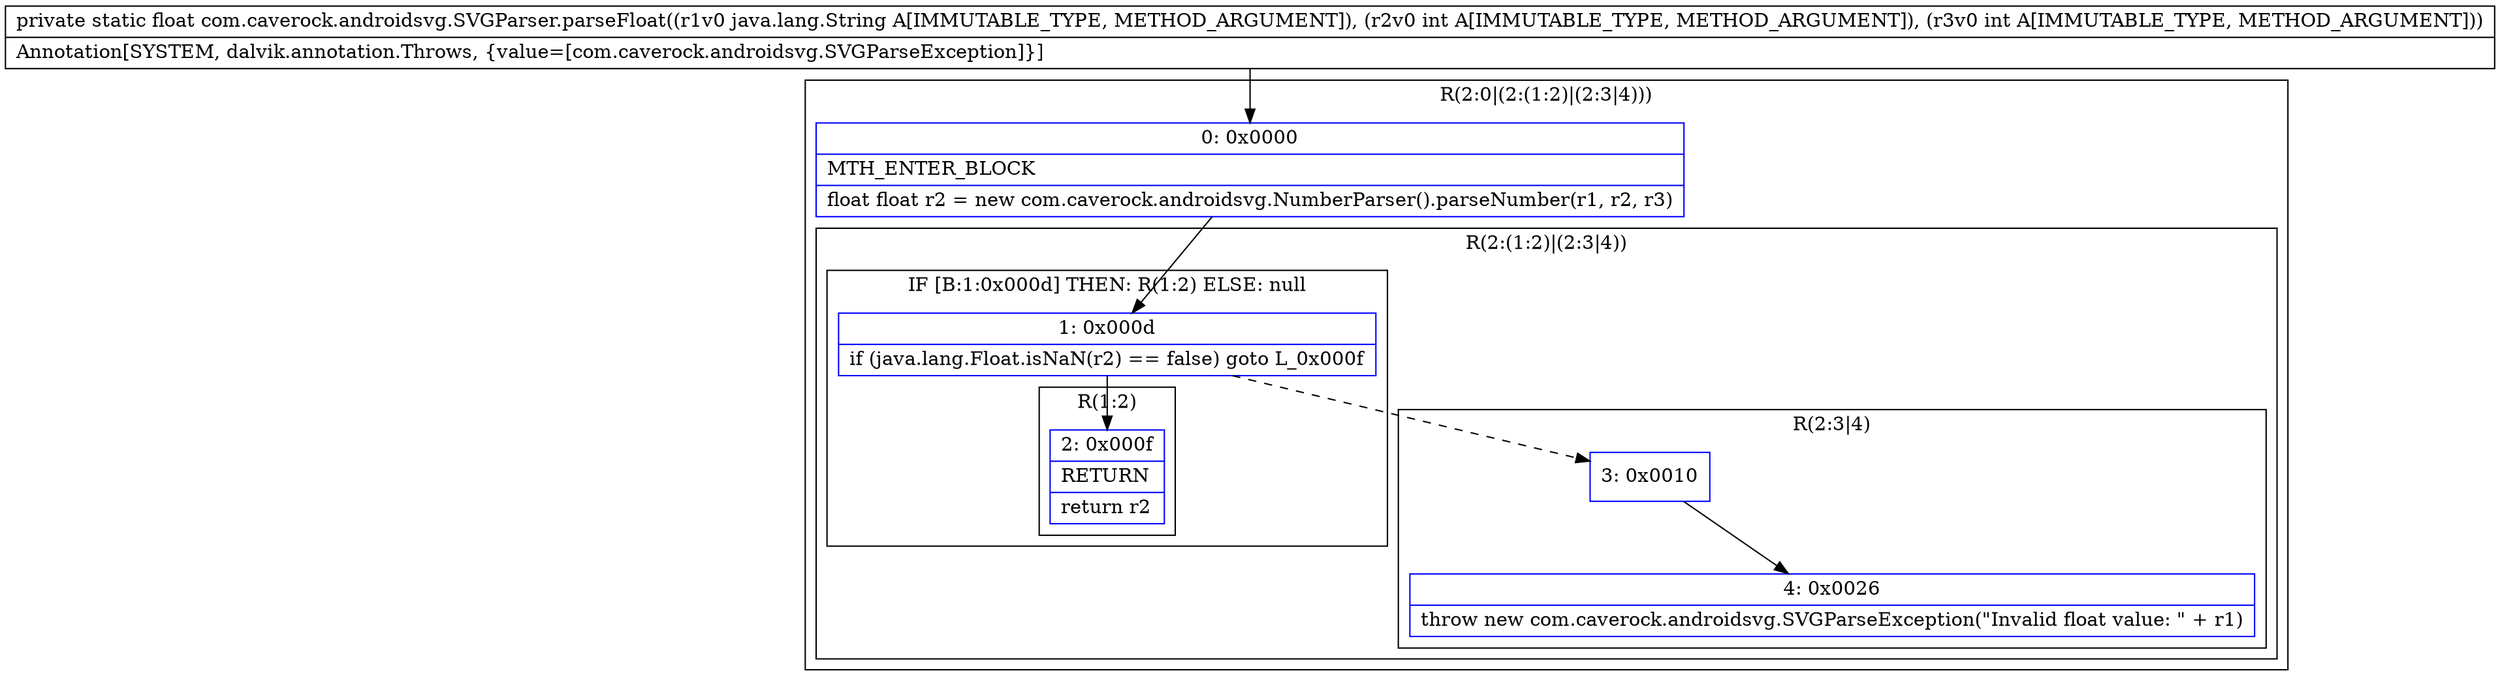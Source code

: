 digraph "CFG forcom.caverock.androidsvg.SVGParser.parseFloat(Ljava\/lang\/String;II)F" {
subgraph cluster_Region_257881042 {
label = "R(2:0|(2:(1:2)|(2:3|4)))";
node [shape=record,color=blue];
Node_0 [shape=record,label="{0\:\ 0x0000|MTH_ENTER_BLOCK\l|float float r2 = new com.caverock.androidsvg.NumberParser().parseNumber(r1, r2, r3)\l}"];
subgraph cluster_Region_1735995510 {
label = "R(2:(1:2)|(2:3|4))";
node [shape=record,color=blue];
subgraph cluster_IfRegion_97977158 {
label = "IF [B:1:0x000d] THEN: R(1:2) ELSE: null";
node [shape=record,color=blue];
Node_1 [shape=record,label="{1\:\ 0x000d|if (java.lang.Float.isNaN(r2) == false) goto L_0x000f\l}"];
subgraph cluster_Region_1812923006 {
label = "R(1:2)";
node [shape=record,color=blue];
Node_2 [shape=record,label="{2\:\ 0x000f|RETURN\l|return r2\l}"];
}
}
subgraph cluster_Region_375258396 {
label = "R(2:3|4)";
node [shape=record,color=blue];
Node_3 [shape=record,label="{3\:\ 0x0010}"];
Node_4 [shape=record,label="{4\:\ 0x0026|throw new com.caverock.androidsvg.SVGParseException(\"Invalid float value: \" + r1)\l}"];
}
}
}
MethodNode[shape=record,label="{private static float com.caverock.androidsvg.SVGParser.parseFloat((r1v0 java.lang.String A[IMMUTABLE_TYPE, METHOD_ARGUMENT]), (r2v0 int A[IMMUTABLE_TYPE, METHOD_ARGUMENT]), (r3v0 int A[IMMUTABLE_TYPE, METHOD_ARGUMENT]))  | Annotation[SYSTEM, dalvik.annotation.Throws, \{value=[com.caverock.androidsvg.SVGParseException]\}]\l}"];
MethodNode -> Node_0;
Node_0 -> Node_1;
Node_1 -> Node_2;
Node_1 -> Node_3[style=dashed];
Node_3 -> Node_4;
}

